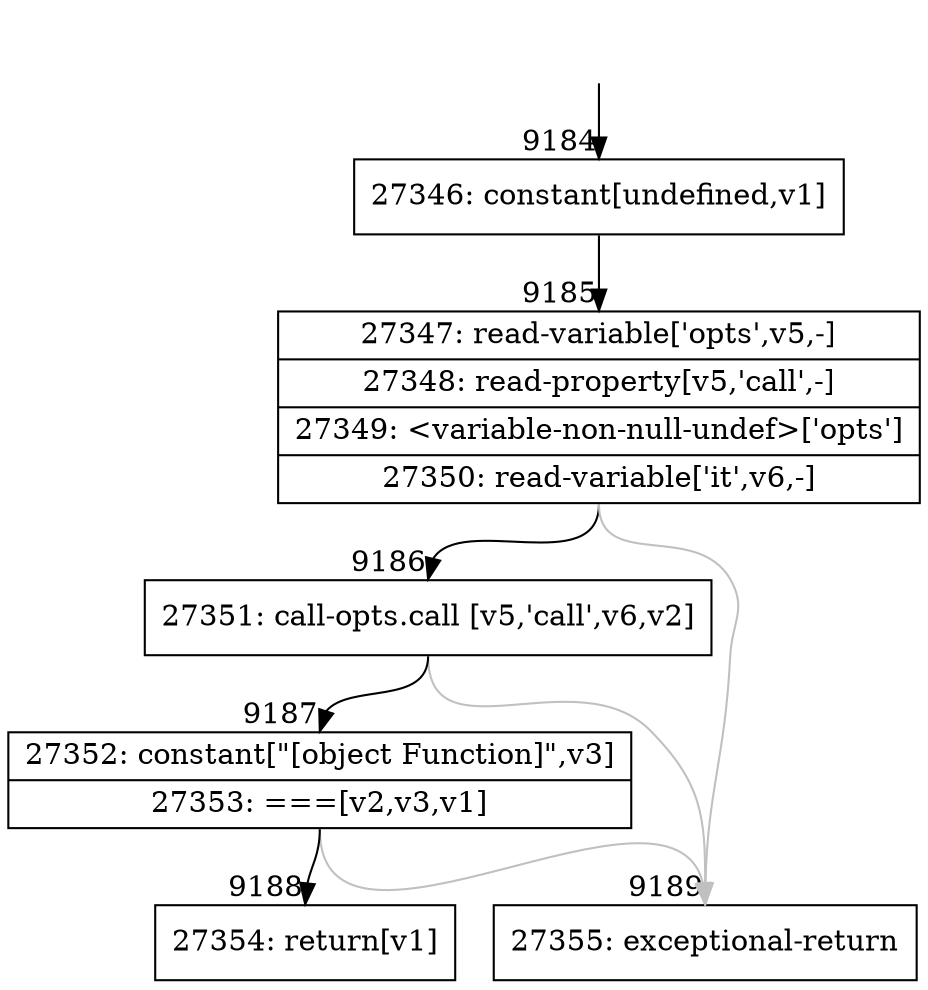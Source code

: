 digraph {
rankdir="TD"
BB_entry627[shape=none,label=""];
BB_entry627 -> BB9184 [tailport=s, headport=n, headlabel="    9184"]
BB9184 [shape=record label="{27346: constant[undefined,v1]}" ] 
BB9184 -> BB9185 [tailport=s, headport=n, headlabel="      9185"]
BB9185 [shape=record label="{27347: read-variable['opts',v5,-]|27348: read-property[v5,'call',-]|27349: \<variable-non-null-undef\>['opts']|27350: read-variable['it',v6,-]}" ] 
BB9185 -> BB9186 [tailport=s, headport=n, headlabel="      9186"]
BB9185 -> BB9189 [tailport=s, headport=n, color=gray, headlabel="      9189"]
BB9186 [shape=record label="{27351: call-opts.call [v5,'call',v6,v2]}" ] 
BB9186 -> BB9187 [tailport=s, headport=n, headlabel="      9187"]
BB9186 -> BB9189 [tailport=s, headport=n, color=gray]
BB9187 [shape=record label="{27352: constant[\"[object Function]\",v3]|27353: ===[v2,v3,v1]}" ] 
BB9187 -> BB9188 [tailport=s, headport=n, headlabel="      9188"]
BB9187 -> BB9189 [tailport=s, headport=n, color=gray]
BB9188 [shape=record label="{27354: return[v1]}" ] 
BB9189 [shape=record label="{27355: exceptional-return}" ] 
//#$~ 12873
}
